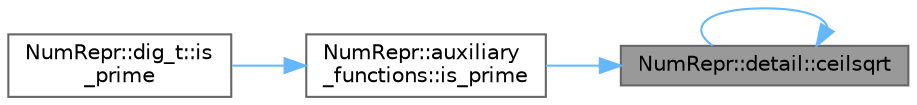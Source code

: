 digraph "NumRepr::detail::ceilsqrt"
{
 // INTERACTIVE_SVG=YES
 // LATEX_PDF_SIZE
  bgcolor="transparent";
  edge [fontname=Helvetica,fontsize=10,labelfontname=Helvetica,labelfontsize=10];
  node [fontname=Helvetica,fontsize=10,shape=box,height=0.2,width=0.4];
  rankdir="RL";
  Node1 [label="NumRepr::detail::ceilsqrt",height=0.2,width=0.4,color="gray40", fillcolor="grey60", style="filled", fontcolor="black",tooltip=" "];
  Node1 -> Node1 [dir="back",color="steelblue1",style="solid"];
  Node1 -> Node2 [dir="back",color="steelblue1",style="solid"];
  Node2 [label="NumRepr::auxiliary\l_functions::is_prime",height=0.2,width=0.4,color="grey40", fillcolor="white", style="filled",URL="$namespace_num_repr_1_1auxiliary__functions.html#a6a368b190a18264af00c59b164dc1096",tooltip=" "];
  Node2 -> Node3 [dir="back",color="steelblue1",style="solid"];
  Node3 [label="NumRepr::dig_t::is\l_prime",height=0.2,width=0.4,color="grey40", fillcolor="white", style="filled",URL="$struct_num_repr_1_1dig__t.html#a2e4a2d001d8b4a6e97639da50e33d3cb",tooltip=" "];
}
